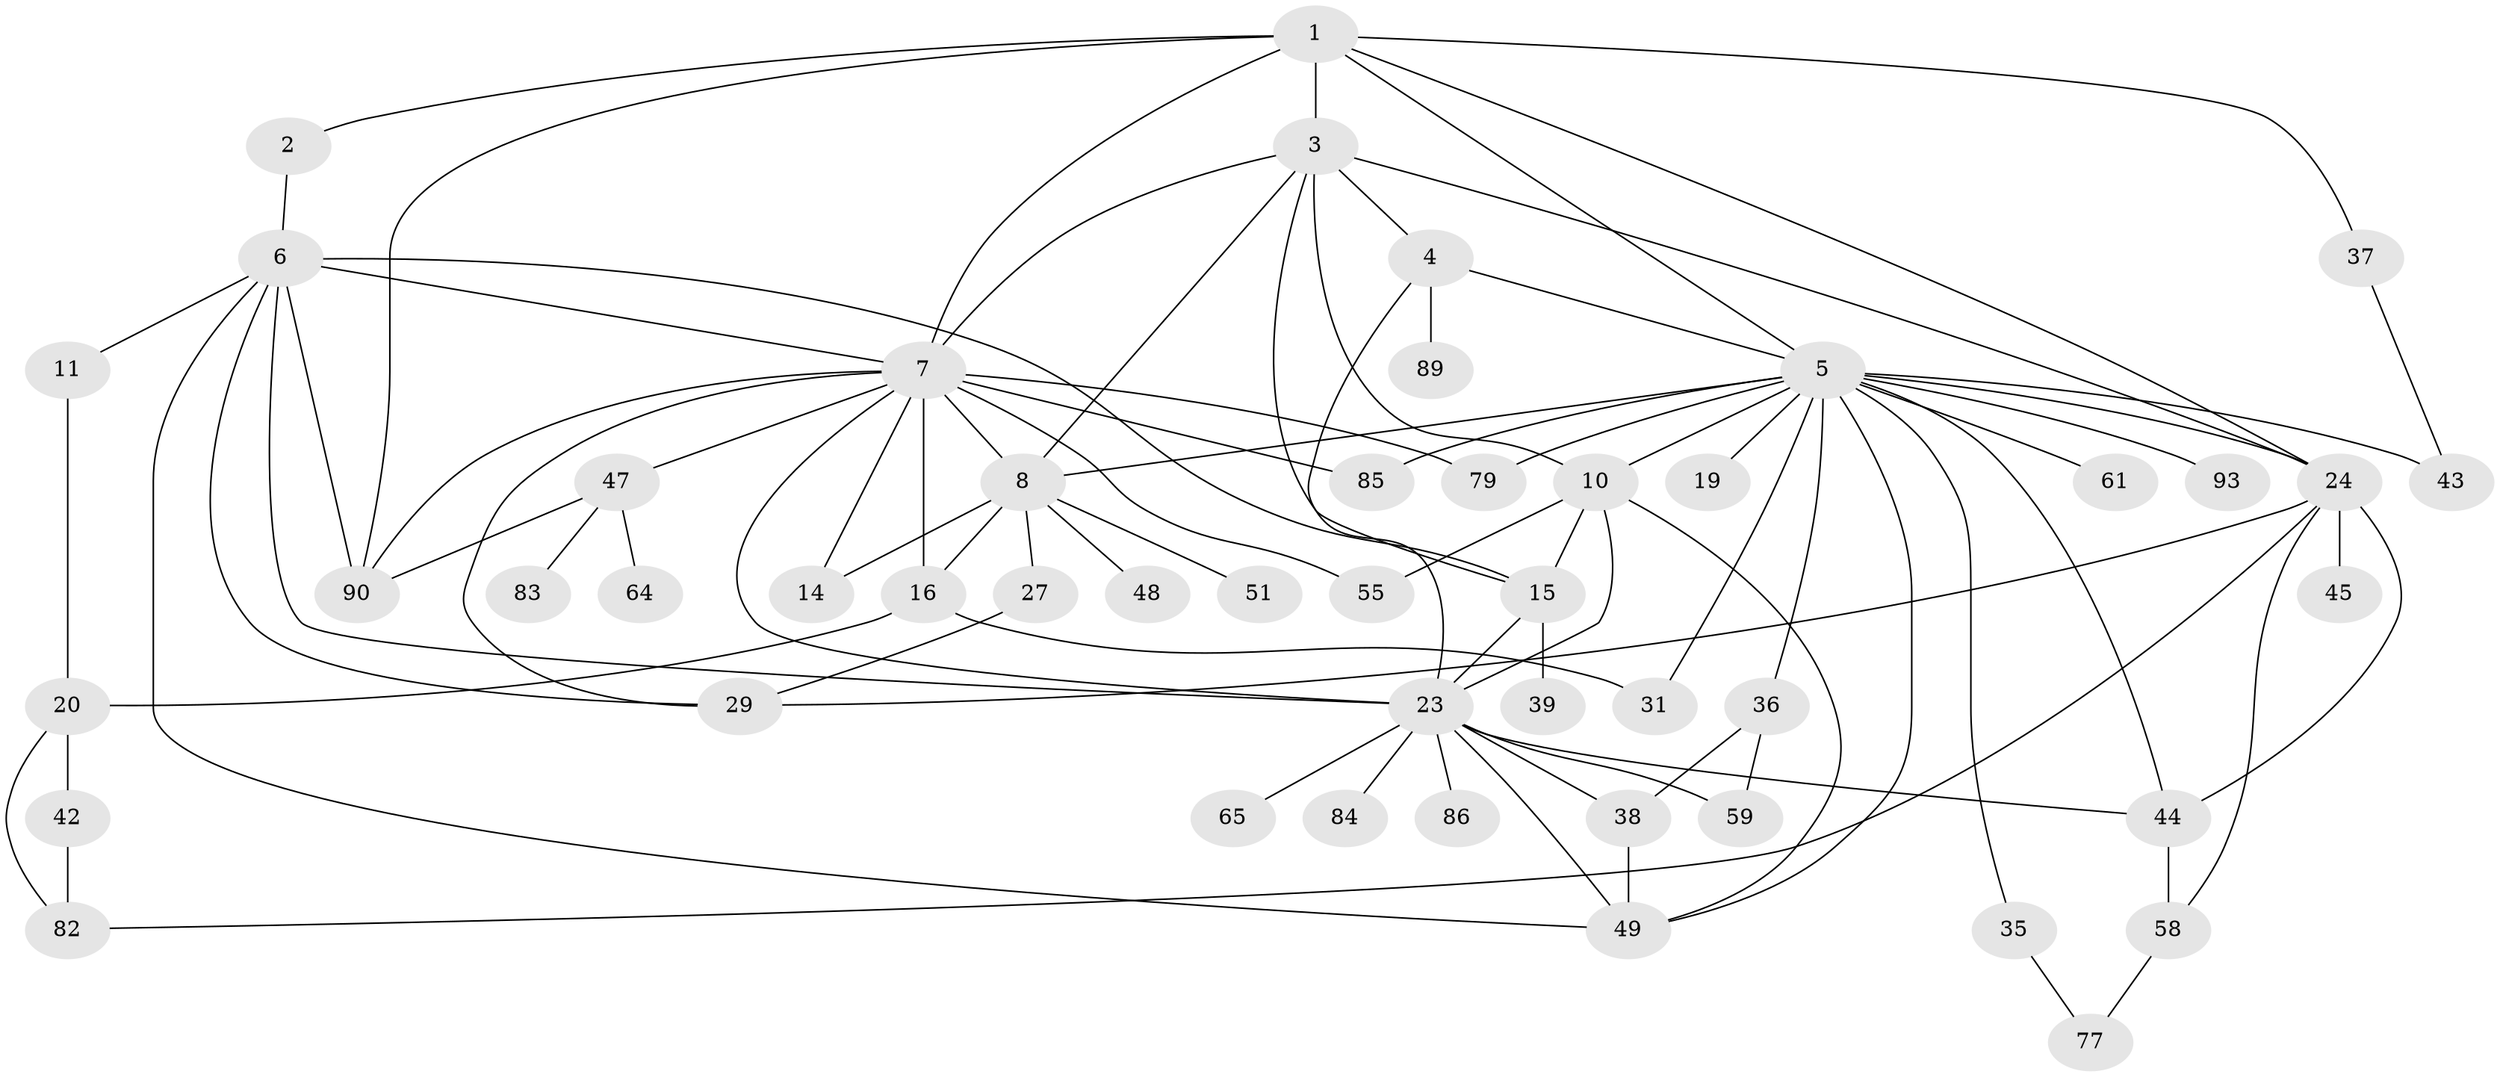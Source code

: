 // original degree distribution, {7: 0.04040404040404041, 3: 0.16161616161616163, 6: 0.04040404040404041, 4: 0.1717171717171717, 9: 0.010101010101010102, 5: 0.09090909090909091, 2: 0.26262626262626265, 1: 0.2222222222222222}
// Generated by graph-tools (version 1.1) at 2025/13/03/09/25 04:13:16]
// undirected, 49 vertices, 88 edges
graph export_dot {
graph [start="1"]
  node [color=gray90,style=filled];
  1;
  2 [super="+17"];
  3 [super="+67+66+41"];
  4 [super="+46"];
  5 [super="+9+12"];
  6 [super="+56+94+60"];
  7 [super="+18+52+32"];
  8 [super="+13+73"];
  10;
  11;
  14 [super="+30"];
  15 [super="+76+26+21"];
  16 [super="+40"];
  19;
  20 [super="+53"];
  23 [super="+50+62+34"];
  24 [super="+28+88"];
  27;
  29 [super="+33"];
  31;
  35;
  36;
  37;
  38;
  39;
  42;
  43;
  44 [super="+68"];
  45;
  47 [super="+95+54"];
  48;
  49;
  51;
  55 [super="+57"];
  58 [super="+70+74"];
  59;
  61 [super="+81"];
  64;
  65;
  77 [super="+80"];
  79;
  82;
  83;
  84;
  85;
  86;
  89 [super="+91"];
  90;
  93;
  1 -- 2;
  1 -- 3;
  1 -- 5;
  1 -- 7;
  1 -- 37;
  1 -- 90;
  1 -- 24;
  2 -- 6;
  3 -- 4;
  3 -- 8 [weight=2];
  3 -- 24 [weight=2];
  3 -- 10;
  3 -- 15;
  3 -- 7;
  4 -- 89;
  4 -- 23 [weight=2];
  4 -- 5;
  5 -- 10;
  5 -- 19;
  5 -- 44;
  5 -- 93;
  5 -- 31;
  5 -- 85;
  5 -- 36;
  5 -- 24;
  5 -- 79;
  5 -- 8;
  5 -- 49;
  5 -- 35;
  5 -- 43;
  5 -- 61;
  6 -- 11;
  6 -- 15;
  6 -- 23;
  6 -- 29;
  6 -- 49;
  6 -- 90;
  6 -- 7;
  7 -- 47;
  7 -- 29;
  7 -- 79;
  7 -- 55 [weight=2];
  7 -- 14 [weight=2];
  7 -- 90;
  7 -- 16;
  7 -- 23;
  7 -- 85;
  7 -- 8;
  8 -- 14;
  8 -- 16 [weight=2];
  8 -- 48;
  8 -- 51;
  8 -- 27;
  10 -- 23;
  10 -- 49;
  10 -- 55;
  10 -- 15;
  11 -- 20;
  15 -- 23 [weight=2];
  15 -- 39;
  16 -- 31;
  16 -- 20;
  20 -- 42;
  20 -- 82;
  23 -- 49;
  23 -- 65;
  23 -- 59 [weight=2];
  23 -- 44;
  23 -- 38;
  23 -- 86;
  23 -- 84;
  24 -- 58;
  24 -- 82;
  24 -- 44;
  24 -- 45;
  24 -- 29;
  27 -- 29;
  35 -- 77;
  36 -- 38;
  36 -- 59;
  37 -- 43;
  38 -- 49;
  42 -- 82;
  44 -- 58;
  47 -- 83;
  47 -- 90;
  47 -- 64;
  58 -- 77;
}
